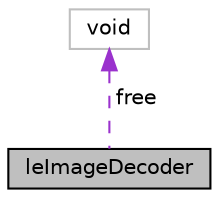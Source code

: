 digraph "leImageDecoder"
{
 // LATEX_PDF_SIZE
  edge [fontname="Helvetica",fontsize="10",labelfontname="Helvetica",labelfontsize="10"];
  node [fontname="Helvetica",fontsize="10",shape=record];
  Node1 [label="leImageDecoder",height=0.2,width=0.4,color="black", fillcolor="grey75", style="filled", fontcolor="black",tooltip="This struct represents an image decoder."];
  Node2 -> Node1 [dir="back",color="darkorchid3",fontsize="10",style="dashed",label=" free" ,fontname="Helvetica"];
  Node2 [label="void",height=0.2,width=0.4,color="grey75", fillcolor="white", style="filled",tooltip=" "];
}
